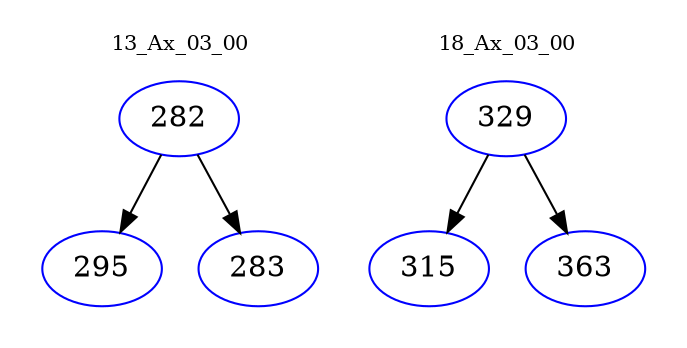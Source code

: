 digraph{
subgraph cluster_0 {
color = white
label = "13_Ax_03_00";
fontsize=10;
T0_282 [label="282", color="blue"]
T0_282 -> T0_295 [color="black"]
T0_295 [label="295", color="blue"]
T0_282 -> T0_283 [color="black"]
T0_283 [label="283", color="blue"]
}
subgraph cluster_1 {
color = white
label = "18_Ax_03_00";
fontsize=10;
T1_329 [label="329", color="blue"]
T1_329 -> T1_315 [color="black"]
T1_315 [label="315", color="blue"]
T1_329 -> T1_363 [color="black"]
T1_363 [label="363", color="blue"]
}
}
